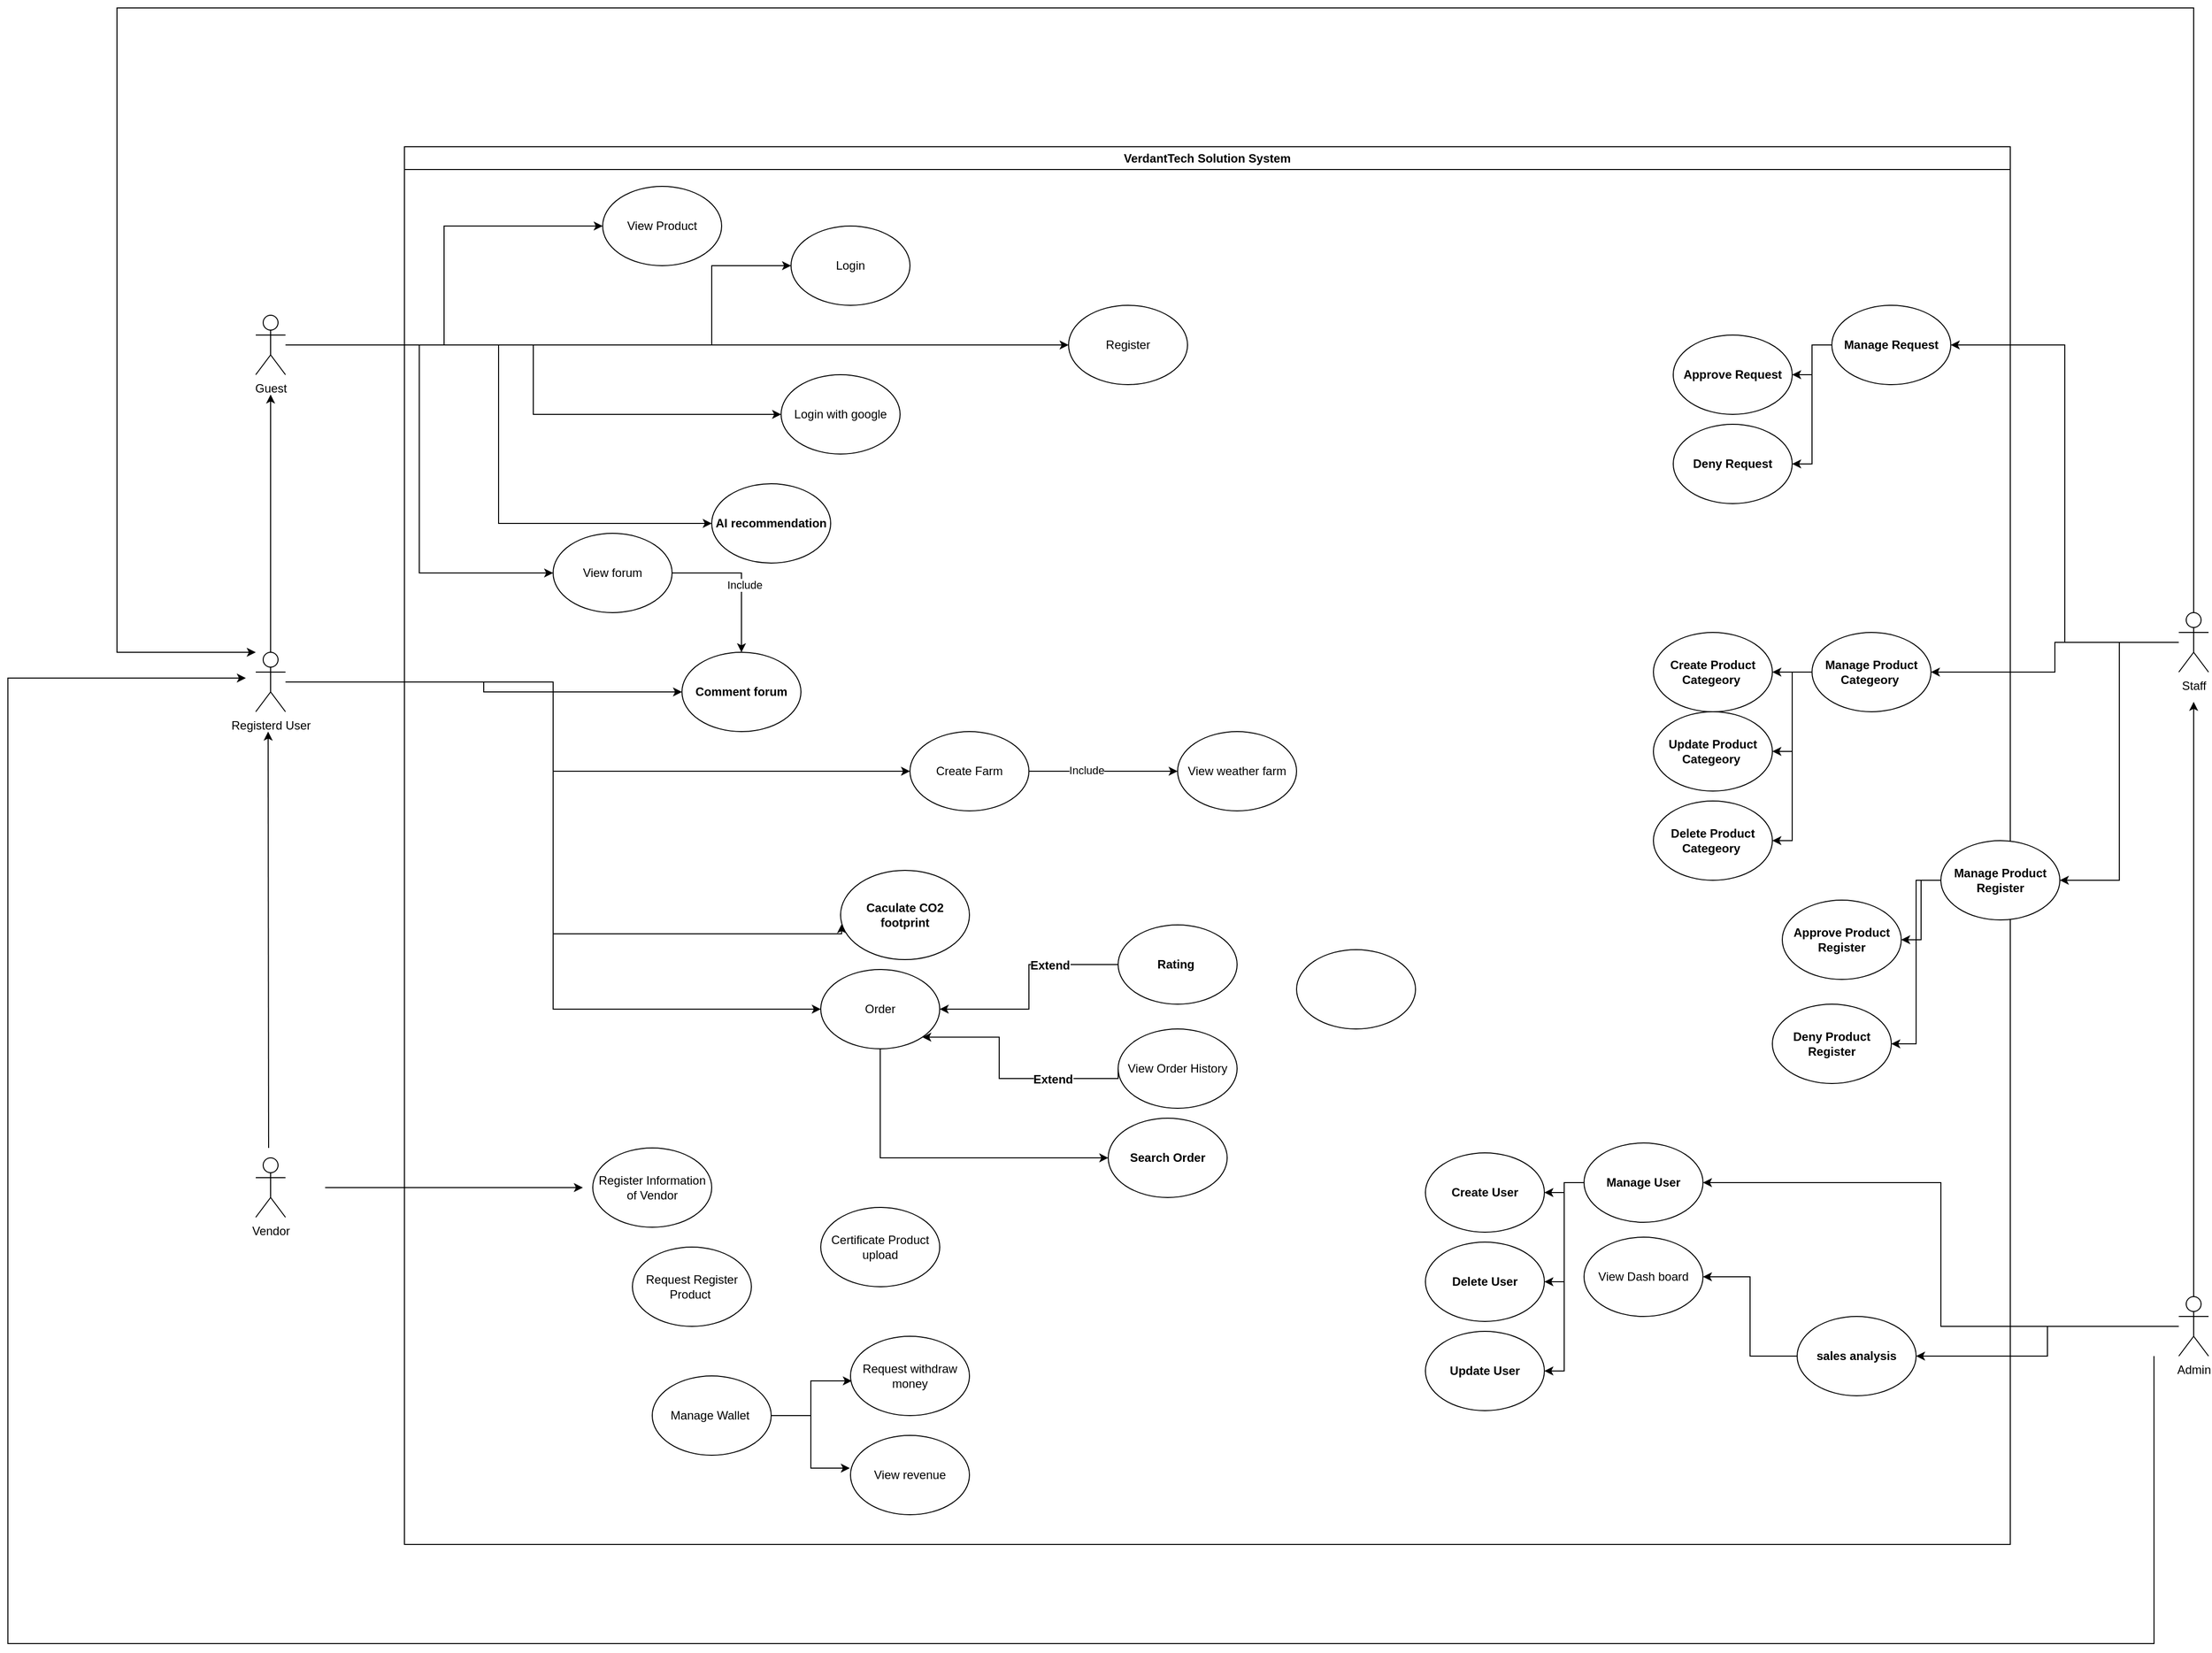 <mxfile version="28.2.8" pages="2">
  <diagram name="Page-1" id="nanV0DKHaTG6kbESAD8X">
    <mxGraphModel dx="3877" dy="2462" grid="1" gridSize="10" guides="1" tooltips="1" connect="1" arrows="1" fold="1" page="1" pageScale="1" pageWidth="850" pageHeight="1100" math="0" shadow="0">
      <root>
        <mxCell id="0" />
        <mxCell id="1" parent="0" />
        <mxCell id="4OxYw_d_2AR4PA6qMcKQ-128" style="edgeStyle=orthogonalEdgeStyle;rounded=0;orthogonalLoop=1;jettySize=auto;html=1;entryX=0;entryY=0.5;entryDx=0;entryDy=0;fontFamily=Helvetica;fontSize=12;fontColor=default;fontStyle=1;" parent="1" source="4OxYw_d_2AR4PA6qMcKQ-1" target="4OxYw_d_2AR4PA6qMcKQ-16" edge="1">
          <mxGeometry relative="1" as="geometry">
            <Array as="points">
              <mxPoint x="540" y="230" />
              <mxPoint x="540" y="320" />
            </Array>
          </mxGeometry>
        </mxCell>
        <mxCell id="4OxYw_d_2AR4PA6qMcKQ-129" style="edgeStyle=orthogonalEdgeStyle;rounded=0;orthogonalLoop=1;jettySize=auto;html=1;entryX=0;entryY=0.5;entryDx=0;entryDy=0;fontFamily=Helvetica;fontSize=12;fontColor=default;fontStyle=1;" parent="1" source="4OxYw_d_2AR4PA6qMcKQ-1" target="4OxYw_d_2AR4PA6qMcKQ-51" edge="1">
          <mxGeometry relative="1" as="geometry" />
        </mxCell>
        <mxCell id="4OxYw_d_2AR4PA6qMcKQ-130" style="edgeStyle=orthogonalEdgeStyle;rounded=0;orthogonalLoop=1;jettySize=auto;html=1;entryX=0;entryY=0.5;entryDx=0;entryDy=0;fontFamily=Helvetica;fontSize=12;fontColor=default;fontStyle=1;" parent="1" source="4OxYw_d_2AR4PA6qMcKQ-1" target="4OxYw_d_2AR4PA6qMcKQ-12" edge="1">
          <mxGeometry relative="1" as="geometry" />
        </mxCell>
        <mxCell id="4OxYw_d_2AR4PA6qMcKQ-1" value="Registerd User" style="shape=umlActor;verticalLabelPosition=bottom;verticalAlign=top;html=1;outlineConnect=0;" parent="1" vertex="1">
          <mxGeometry x="240" y="200" width="30" height="60" as="geometry" />
        </mxCell>
        <mxCell id="4OxYw_d_2AR4PA6qMcKQ-2" value="Vendor" style="shape=umlActor;verticalLabelPosition=bottom;verticalAlign=top;html=1;outlineConnect=0;" parent="1" vertex="1">
          <mxGeometry x="240" y="710" width="30" height="60" as="geometry" />
        </mxCell>
        <mxCell id="4OxYw_d_2AR4PA6qMcKQ-39" style="edgeStyle=orthogonalEdgeStyle;rounded=0;orthogonalLoop=1;jettySize=auto;html=1;fontFamily=Helvetica;fontSize=12;fontColor=default;fontStyle=1;" parent="1" source="4OxYw_d_2AR4PA6qMcKQ-3" target="4OxYw_d_2AR4PA6qMcKQ-33" edge="1">
          <mxGeometry relative="1" as="geometry" />
        </mxCell>
        <mxCell id="4OxYw_d_2AR4PA6qMcKQ-40" style="edgeStyle=orthogonalEdgeStyle;rounded=0;orthogonalLoop=1;jettySize=auto;html=1;entryX=1;entryY=0.5;entryDx=0;entryDy=0;fontFamily=Helvetica;fontSize=12;fontColor=default;fontStyle=1;" parent="1" source="4OxYw_d_2AR4PA6qMcKQ-3" target="4OxYw_d_2AR4PA6qMcKQ-31" edge="1">
          <mxGeometry relative="1" as="geometry" />
        </mxCell>
        <mxCell id="4OxYw_d_2AR4PA6qMcKQ-116" style="edgeStyle=orthogonalEdgeStyle;rounded=0;orthogonalLoop=1;jettySize=auto;html=1;fontFamily=Helvetica;fontSize=12;fontColor=default;fontStyle=1;exitX=0.5;exitY=0;exitDx=0;exitDy=0;exitPerimeter=0;" parent="1" source="4OxYw_d_2AR4PA6qMcKQ-3" target="4OxYw_d_2AR4PA6qMcKQ-1" edge="1">
          <mxGeometry relative="1" as="geometry">
            <mxPoint x="180.004" y="200.0" as="targetPoint" />
            <mxPoint x="2180" y="140" as="sourcePoint" />
            <Array as="points">
              <mxPoint x="2195" y="-450" />
              <mxPoint x="100" y="-450" />
              <mxPoint x="100" y="200" />
            </Array>
          </mxGeometry>
        </mxCell>
        <mxCell id="4OxYw_d_2AR4PA6qMcKQ-117" value="" style="edgeLabel;html=1;align=center;verticalAlign=middle;resizable=0;points=[];strokeColor=default;fontFamily=Helvetica;fontSize=12;fontColor=default;fontStyle=1;fillColor=default;" parent="4OxYw_d_2AR4PA6qMcKQ-116" vertex="1" connectable="0">
          <mxGeometry x="0.989" y="2" relative="1" as="geometry">
            <mxPoint y="-1" as="offset" />
          </mxGeometry>
        </mxCell>
        <mxCell id="4OxYw_d_2AR4PA6qMcKQ-3" value="Staff" style="shape=umlActor;verticalLabelPosition=bottom;verticalAlign=top;html=1;outlineConnect=0;" parent="1" vertex="1">
          <mxGeometry x="2180" y="160" width="30" height="60" as="geometry" />
        </mxCell>
        <mxCell id="4OxYw_d_2AR4PA6qMcKQ-43" style="edgeStyle=orthogonalEdgeStyle;rounded=0;orthogonalLoop=1;jettySize=auto;html=1;fontFamily=Helvetica;fontSize=12;fontColor=default;fontStyle=1;" parent="1" source="4OxYw_d_2AR4PA6qMcKQ-4" edge="1">
          <mxGeometry relative="1" as="geometry">
            <mxPoint x="2195" y="250" as="targetPoint" />
          </mxGeometry>
        </mxCell>
        <mxCell id="4OxYw_d_2AR4PA6qMcKQ-45" style="edgeStyle=orthogonalEdgeStyle;rounded=0;orthogonalLoop=1;jettySize=auto;html=1;fontFamily=Helvetica;fontSize=12;fontColor=default;fontStyle=1;entryX=1;entryY=0.5;entryDx=0;entryDy=0;" parent="1" source="4OxYw_d_2AR4PA6qMcKQ-4" target="4OxYw_d_2AR4PA6qMcKQ-35" edge="1">
          <mxGeometry relative="1" as="geometry">
            <mxPoint x="1260" y="620" as="targetPoint" />
          </mxGeometry>
        </mxCell>
        <mxCell id="4OxYw_d_2AR4PA6qMcKQ-120" style="edgeStyle=orthogonalEdgeStyle;rounded=0;orthogonalLoop=1;jettySize=auto;html=1;fontFamily=Helvetica;fontSize=12;fontColor=default;fontStyle=1;" parent="1" edge="1">
          <mxGeometry relative="1" as="geometry">
            <mxPoint x="230" y="226" as="targetPoint" />
            <mxPoint x="2154.96" y="910" as="sourcePoint" />
            <Array as="points">
              <mxPoint x="2154.96" y="1200" />
              <mxPoint x="-10.04" y="1200" />
              <mxPoint x="-10.04" y="226" />
              <mxPoint x="199.96" y="226" />
            </Array>
          </mxGeometry>
        </mxCell>
        <mxCell id="1wMlueCA11cQVCeO103M-79" style="edgeStyle=orthogonalEdgeStyle;rounded=0;orthogonalLoop=1;jettySize=auto;html=1;entryX=1;entryY=0.5;entryDx=0;entryDy=0;" edge="1" parent="1" source="4OxYw_d_2AR4PA6qMcKQ-4" target="4OxYw_d_2AR4PA6qMcKQ-34">
          <mxGeometry relative="1" as="geometry" />
        </mxCell>
        <mxCell id="4OxYw_d_2AR4PA6qMcKQ-4" value="Admin" style="shape=umlActor;verticalLabelPosition=bottom;verticalAlign=top;html=1;outlineConnect=0;" parent="1" vertex="1">
          <mxGeometry x="2180" y="850" width="30" height="60" as="geometry" />
        </mxCell>
        <mxCell id="4OxYw_d_2AR4PA6qMcKQ-9" value="VerdantTech Solution System" style="swimlane;whiteSpace=wrap;html=1;startSize=23;movable=1;resizable=1;rotatable=1;deletable=1;editable=1;locked=0;connectable=1;" parent="1" vertex="1">
          <mxGeometry x="390" y="-310" width="1620" height="1410" as="geometry" />
        </mxCell>
        <mxCell id="4OxYw_d_2AR4PA6qMcKQ-10" value="Register" style="ellipse;whiteSpace=wrap;html=1;" parent="4OxYw_d_2AR4PA6qMcKQ-9" vertex="1">
          <mxGeometry x="670" y="160" width="120" height="80" as="geometry" />
        </mxCell>
        <mxCell id="4OxYw_d_2AR4PA6qMcKQ-11" value="Login" style="ellipse;whiteSpace=wrap;html=1;" parent="4OxYw_d_2AR4PA6qMcKQ-9" vertex="1">
          <mxGeometry x="390" y="80" width="120" height="80" as="geometry" />
        </mxCell>
        <mxCell id="1wMlueCA11cQVCeO103M-71" style="edgeStyle=orthogonalEdgeStyle;rounded=0;orthogonalLoop=1;jettySize=auto;html=1;entryX=0;entryY=0.5;entryDx=0;entryDy=0;" edge="1" parent="4OxYw_d_2AR4PA6qMcKQ-9" source="4OxYw_d_2AR4PA6qMcKQ-12" target="1wMlueCA11cQVCeO103M-3">
          <mxGeometry relative="1" as="geometry">
            <Array as="points">
              <mxPoint x="480" y="1020" />
            </Array>
          </mxGeometry>
        </mxCell>
        <mxCell id="4OxYw_d_2AR4PA6qMcKQ-12" value="Order" style="ellipse;whiteSpace=wrap;html=1;" parent="4OxYw_d_2AR4PA6qMcKQ-9" vertex="1">
          <mxGeometry x="420" y="830" width="120" height="80" as="geometry" />
        </mxCell>
        <mxCell id="1wMlueCA11cQVCeO103M-8" style="edgeStyle=orthogonalEdgeStyle;rounded=0;orthogonalLoop=1;jettySize=auto;html=1;entryX=0.5;entryY=0;entryDx=0;entryDy=0;" edge="1" parent="4OxYw_d_2AR4PA6qMcKQ-9" source="4OxYw_d_2AR4PA6qMcKQ-13" target="4OxYw_d_2AR4PA6qMcKQ-51">
          <mxGeometry relative="1" as="geometry" />
        </mxCell>
        <mxCell id="1wMlueCA11cQVCeO103M-9" value="Include" style="edgeLabel;html=1;align=center;verticalAlign=middle;resizable=0;points=[];" vertex="1" connectable="0" parent="1wMlueCA11cQVCeO103M-8">
          <mxGeometry x="0.09" y="3" relative="1" as="geometry">
            <mxPoint as="offset" />
          </mxGeometry>
        </mxCell>
        <mxCell id="4OxYw_d_2AR4PA6qMcKQ-13" value="View forum" style="ellipse;whiteSpace=wrap;html=1;" parent="4OxYw_d_2AR4PA6qMcKQ-9" vertex="1">
          <mxGeometry x="150" y="390" width="120" height="80" as="geometry" />
        </mxCell>
        <mxCell id="4OxYw_d_2AR4PA6qMcKQ-14" value="View Product" style="ellipse;whiteSpace=wrap;html=1;" parent="4OxYw_d_2AR4PA6qMcKQ-9" vertex="1">
          <mxGeometry x="200" y="40" width="120" height="80" as="geometry" />
        </mxCell>
        <mxCell id="4OxYw_d_2AR4PA6qMcKQ-15" value="Request Register Product&amp;nbsp;" style="ellipse;whiteSpace=wrap;html=1;" parent="4OxYw_d_2AR4PA6qMcKQ-9" vertex="1">
          <mxGeometry x="230" y="1110" width="120" height="80" as="geometry" />
        </mxCell>
        <mxCell id="1wMlueCA11cQVCeO103M-68" style="edgeStyle=orthogonalEdgeStyle;rounded=0;orthogonalLoop=1;jettySize=auto;html=1;entryX=0;entryY=0.5;entryDx=0;entryDy=0;" edge="1" parent="4OxYw_d_2AR4PA6qMcKQ-9" source="4OxYw_d_2AR4PA6qMcKQ-16" target="4OxYw_d_2AR4PA6qMcKQ-28">
          <mxGeometry relative="1" as="geometry" />
        </mxCell>
        <mxCell id="1wMlueCA11cQVCeO103M-69" value="Include" style="edgeLabel;html=1;align=center;verticalAlign=middle;resizable=0;points=[];" vertex="1" connectable="0" parent="1wMlueCA11cQVCeO103M-68">
          <mxGeometry x="-0.229" y="1" relative="1" as="geometry">
            <mxPoint as="offset" />
          </mxGeometry>
        </mxCell>
        <mxCell id="4OxYw_d_2AR4PA6qMcKQ-16" value="Create Farm" style="ellipse;whiteSpace=wrap;html=1;" parent="4OxYw_d_2AR4PA6qMcKQ-9" vertex="1">
          <mxGeometry x="510" y="590" width="120" height="80" as="geometry" />
        </mxCell>
        <mxCell id="4OxYw_d_2AR4PA6qMcKQ-17" value="Manage Wallet&amp;nbsp;" style="ellipse;whiteSpace=wrap;html=1;" parent="4OxYw_d_2AR4PA6qMcKQ-9" vertex="1">
          <mxGeometry x="250" y="1240" width="120" height="80" as="geometry" />
        </mxCell>
        <mxCell id="4OxYw_d_2AR4PA6qMcKQ-26" value="Login with google" style="ellipse;whiteSpace=wrap;html=1;" parent="4OxYw_d_2AR4PA6qMcKQ-9" vertex="1">
          <mxGeometry x="380" y="230" width="120" height="80" as="geometry" />
        </mxCell>
        <mxCell id="4OxYw_d_2AR4PA6qMcKQ-28" value="View weather farm" style="ellipse;whiteSpace=wrap;html=1;" parent="4OxYw_d_2AR4PA6qMcKQ-9" vertex="1">
          <mxGeometry x="780" y="590" width="120" height="80" as="geometry" />
        </mxCell>
        <mxCell id="4OxYw_d_2AR4PA6qMcKQ-30" value="Caculate CO2 footprint" style="ellipse;whiteSpace=wrap;html=1;strokeColor=default;align=center;verticalAlign=middle;fontFamily=Helvetica;fontSize=12;fontColor=default;fontStyle=1;fillColor=default;" parent="4OxYw_d_2AR4PA6qMcKQ-9" vertex="1">
          <mxGeometry x="440" y="730" width="130" height="90" as="geometry" />
        </mxCell>
        <mxCell id="4OxYw_d_2AR4PA6qMcKQ-107" style="edgeStyle=orthogonalEdgeStyle;rounded=0;orthogonalLoop=1;jettySize=auto;html=1;entryX=1;entryY=0.5;entryDx=0;entryDy=0;fontFamily=Helvetica;fontSize=12;fontColor=default;fontStyle=1;" parent="4OxYw_d_2AR4PA6qMcKQ-9" source="4OxYw_d_2AR4PA6qMcKQ-31" target="4OxYw_d_2AR4PA6qMcKQ-105" edge="1">
          <mxGeometry relative="1" as="geometry" />
        </mxCell>
        <mxCell id="4OxYw_d_2AR4PA6qMcKQ-108" style="edgeStyle=orthogonalEdgeStyle;rounded=0;orthogonalLoop=1;jettySize=auto;html=1;entryX=1;entryY=0.5;entryDx=0;entryDy=0;fontFamily=Helvetica;fontSize=12;fontColor=default;fontStyle=1;" parent="4OxYw_d_2AR4PA6qMcKQ-9" source="4OxYw_d_2AR4PA6qMcKQ-31" target="4OxYw_d_2AR4PA6qMcKQ-106" edge="1">
          <mxGeometry relative="1" as="geometry" />
        </mxCell>
        <mxCell id="4OxYw_d_2AR4PA6qMcKQ-31" value="Manage Request" style="ellipse;whiteSpace=wrap;html=1;strokeColor=default;align=center;verticalAlign=middle;fontFamily=Helvetica;fontSize=12;fontColor=default;fontStyle=1;fillColor=default;" parent="4OxYw_d_2AR4PA6qMcKQ-9" vertex="1">
          <mxGeometry x="1440" y="160" width="120" height="80" as="geometry" />
        </mxCell>
        <mxCell id="4OxYw_d_2AR4PA6qMcKQ-103" style="edgeStyle=orthogonalEdgeStyle;rounded=0;orthogonalLoop=1;jettySize=auto;html=1;fontFamily=Helvetica;fontSize=12;fontColor=default;fontStyle=1;" parent="4OxYw_d_2AR4PA6qMcKQ-9" source="4OxYw_d_2AR4PA6qMcKQ-32" target="4OxYw_d_2AR4PA6qMcKQ-98" edge="1">
          <mxGeometry relative="1" as="geometry" />
        </mxCell>
        <mxCell id="4OxYw_d_2AR4PA6qMcKQ-104" style="edgeStyle=orthogonalEdgeStyle;rounded=0;orthogonalLoop=1;jettySize=auto;html=1;entryX=1;entryY=0.5;entryDx=0;entryDy=0;fontFamily=Helvetica;fontSize=12;fontColor=default;fontStyle=1;" parent="4OxYw_d_2AR4PA6qMcKQ-9" source="4OxYw_d_2AR4PA6qMcKQ-32" target="4OxYw_d_2AR4PA6qMcKQ-100" edge="1">
          <mxGeometry relative="1" as="geometry" />
        </mxCell>
        <mxCell id="4OxYw_d_2AR4PA6qMcKQ-32" value="Manage Product Register" style="ellipse;whiteSpace=wrap;html=1;strokeColor=default;align=center;verticalAlign=middle;fontFamily=Helvetica;fontSize=12;fontColor=default;fontStyle=1;fillColor=default;" parent="4OxYw_d_2AR4PA6qMcKQ-9" vertex="1">
          <mxGeometry x="1550" y="700" width="120" height="80" as="geometry" />
        </mxCell>
        <mxCell id="4OxYw_d_2AR4PA6qMcKQ-95" style="edgeStyle=orthogonalEdgeStyle;rounded=0;orthogonalLoop=1;jettySize=auto;html=1;fontFamily=Helvetica;fontSize=12;fontColor=default;fontStyle=1;" parent="4OxYw_d_2AR4PA6qMcKQ-9" source="4OxYw_d_2AR4PA6qMcKQ-33" target="4OxYw_d_2AR4PA6qMcKQ-92" edge="1">
          <mxGeometry relative="1" as="geometry" />
        </mxCell>
        <mxCell id="4OxYw_d_2AR4PA6qMcKQ-96" style="edgeStyle=orthogonalEdgeStyle;rounded=0;orthogonalLoop=1;jettySize=auto;html=1;fontFamily=Helvetica;fontSize=12;fontColor=default;fontStyle=1;" parent="4OxYw_d_2AR4PA6qMcKQ-9" source="4OxYw_d_2AR4PA6qMcKQ-33" target="4OxYw_d_2AR4PA6qMcKQ-93" edge="1">
          <mxGeometry relative="1" as="geometry" />
        </mxCell>
        <mxCell id="4OxYw_d_2AR4PA6qMcKQ-97" style="edgeStyle=orthogonalEdgeStyle;rounded=0;orthogonalLoop=1;jettySize=auto;html=1;entryX=1;entryY=0.5;entryDx=0;entryDy=0;fontFamily=Helvetica;fontSize=12;fontColor=default;fontStyle=1;" parent="4OxYw_d_2AR4PA6qMcKQ-9" source="4OxYw_d_2AR4PA6qMcKQ-33" target="4OxYw_d_2AR4PA6qMcKQ-94" edge="1">
          <mxGeometry relative="1" as="geometry" />
        </mxCell>
        <mxCell id="4OxYw_d_2AR4PA6qMcKQ-33" value="Manage Product Categeory&amp;nbsp;" style="ellipse;whiteSpace=wrap;html=1;strokeColor=default;align=center;verticalAlign=middle;fontFamily=Helvetica;fontSize=12;fontColor=default;fontStyle=1;fillColor=default;" parent="4OxYw_d_2AR4PA6qMcKQ-9" vertex="1">
          <mxGeometry x="1420" y="490" width="120" height="80" as="geometry" />
        </mxCell>
        <mxCell id="4OxYw_d_2AR4PA6qMcKQ-62" style="edgeStyle=orthogonalEdgeStyle;rounded=0;orthogonalLoop=1;jettySize=auto;html=1;fontFamily=Helvetica;fontSize=12;fontColor=default;fontStyle=1;" parent="4OxYw_d_2AR4PA6qMcKQ-9" source="4OxYw_d_2AR4PA6qMcKQ-34" target="4OxYw_d_2AR4PA6qMcKQ-61" edge="1">
          <mxGeometry relative="1" as="geometry" />
        </mxCell>
        <mxCell id="4OxYw_d_2AR4PA6qMcKQ-63" style="edgeStyle=orthogonalEdgeStyle;rounded=0;orthogonalLoop=1;jettySize=auto;html=1;entryX=1;entryY=0.5;entryDx=0;entryDy=0;fontFamily=Helvetica;fontSize=12;fontColor=default;fontStyle=1;" parent="4OxYw_d_2AR4PA6qMcKQ-9" source="4OxYw_d_2AR4PA6qMcKQ-34" target="4OxYw_d_2AR4PA6qMcKQ-60" edge="1">
          <mxGeometry relative="1" as="geometry" />
        </mxCell>
        <mxCell id="4OxYw_d_2AR4PA6qMcKQ-64" style="edgeStyle=orthogonalEdgeStyle;rounded=0;orthogonalLoop=1;jettySize=auto;html=1;entryX=1;entryY=0.5;entryDx=0;entryDy=0;fontFamily=Helvetica;fontSize=12;fontColor=default;fontStyle=1;" parent="4OxYw_d_2AR4PA6qMcKQ-9" source="4OxYw_d_2AR4PA6qMcKQ-34" target="4OxYw_d_2AR4PA6qMcKQ-59" edge="1">
          <mxGeometry relative="1" as="geometry" />
        </mxCell>
        <mxCell id="4OxYw_d_2AR4PA6qMcKQ-34" value="Manage User" style="ellipse;whiteSpace=wrap;html=1;strokeColor=default;align=center;verticalAlign=middle;fontFamily=Helvetica;fontSize=12;fontColor=default;fontStyle=1;fillColor=default;" parent="4OxYw_d_2AR4PA6qMcKQ-9" vertex="1">
          <mxGeometry x="1190" y="1005" width="120" height="80" as="geometry" />
        </mxCell>
        <mxCell id="1wMlueCA11cQVCeO103M-75" style="edgeStyle=orthogonalEdgeStyle;rounded=0;orthogonalLoop=1;jettySize=auto;html=1;entryX=1;entryY=0.5;entryDx=0;entryDy=0;" edge="1" parent="4OxYw_d_2AR4PA6qMcKQ-9" source="4OxYw_d_2AR4PA6qMcKQ-35" target="1wMlueCA11cQVCeO103M-73">
          <mxGeometry relative="1" as="geometry" />
        </mxCell>
        <mxCell id="4OxYw_d_2AR4PA6qMcKQ-35" value="sales analysis" style="ellipse;whiteSpace=wrap;html=1;strokeColor=default;align=center;verticalAlign=middle;fontFamily=Helvetica;fontSize=12;fontColor=default;fontStyle=1;fillColor=default;" parent="4OxYw_d_2AR4PA6qMcKQ-9" vertex="1">
          <mxGeometry x="1405" y="1180" width="120" height="80" as="geometry" />
        </mxCell>
        <mxCell id="4OxYw_d_2AR4PA6qMcKQ-47" value="AI recommendation" style="ellipse;whiteSpace=wrap;html=1;strokeColor=default;align=center;verticalAlign=middle;fontFamily=Helvetica;fontSize=12;fontColor=default;fontStyle=1;fillColor=default;" parent="4OxYw_d_2AR4PA6qMcKQ-9" vertex="1">
          <mxGeometry x="310" y="340" width="120" height="80" as="geometry" />
        </mxCell>
        <mxCell id="4OxYw_d_2AR4PA6qMcKQ-49" value="View Order History" style="ellipse;whiteSpace=wrap;html=1;" parent="4OxYw_d_2AR4PA6qMcKQ-9" vertex="1">
          <mxGeometry x="720" y="890" width="120" height="80" as="geometry" />
        </mxCell>
        <mxCell id="4OxYw_d_2AR4PA6qMcKQ-137" style="edgeStyle=orthogonalEdgeStyle;rounded=0;orthogonalLoop=1;jettySize=auto;html=1;entryX=1;entryY=0.5;entryDx=0;entryDy=0;fontFamily=Helvetica;fontSize=12;fontColor=default;fontStyle=1;" parent="4OxYw_d_2AR4PA6qMcKQ-9" source="4OxYw_d_2AR4PA6qMcKQ-50" target="4OxYw_d_2AR4PA6qMcKQ-12" edge="1">
          <mxGeometry relative="1" as="geometry" />
        </mxCell>
        <mxCell id="4OxYw_d_2AR4PA6qMcKQ-139" value="Extend" style="edgeLabel;html=1;align=center;verticalAlign=middle;resizable=0;points=[];strokeColor=default;fontFamily=Helvetica;fontSize=12;fontColor=default;fontStyle=1;fillColor=default;" parent="4OxYw_d_2AR4PA6qMcKQ-137" vertex="1" connectable="0">
          <mxGeometry x="-0.387" y="1" relative="1" as="geometry">
            <mxPoint as="offset" />
          </mxGeometry>
        </mxCell>
        <mxCell id="4OxYw_d_2AR4PA6qMcKQ-50" value="Rating&amp;nbsp;" style="ellipse;whiteSpace=wrap;html=1;strokeColor=default;align=center;verticalAlign=middle;fontFamily=Helvetica;fontSize=12;fontColor=default;fontStyle=1;fillColor=default;" parent="4OxYw_d_2AR4PA6qMcKQ-9" vertex="1">
          <mxGeometry x="720" y="785" width="120" height="80" as="geometry" />
        </mxCell>
        <mxCell id="4OxYw_d_2AR4PA6qMcKQ-51" value="Comment forum" style="ellipse;whiteSpace=wrap;html=1;strokeColor=default;align=center;verticalAlign=middle;fontFamily=Helvetica;fontSize=12;fontColor=default;fontStyle=1;fillColor=default;" parent="4OxYw_d_2AR4PA6qMcKQ-9" vertex="1">
          <mxGeometry x="280" y="510" width="120" height="80" as="geometry" />
        </mxCell>
        <mxCell id="4OxYw_d_2AR4PA6qMcKQ-61" value="Create User" style="ellipse;whiteSpace=wrap;html=1;strokeColor=default;align=center;verticalAlign=middle;fontFamily=Helvetica;fontSize=12;fontColor=default;fontStyle=1;fillColor=default;" parent="4OxYw_d_2AR4PA6qMcKQ-9" vertex="1">
          <mxGeometry x="1030" y="1015" width="120" height="80" as="geometry" />
        </mxCell>
        <mxCell id="4OxYw_d_2AR4PA6qMcKQ-60" value="Delete User" style="ellipse;whiteSpace=wrap;html=1;strokeColor=default;align=center;verticalAlign=middle;fontFamily=Helvetica;fontSize=12;fontColor=default;fontStyle=1;fillColor=default;" parent="4OxYw_d_2AR4PA6qMcKQ-9" vertex="1">
          <mxGeometry x="1030" y="1105" width="120" height="80" as="geometry" />
        </mxCell>
        <mxCell id="4OxYw_d_2AR4PA6qMcKQ-59" value="Update User" style="ellipse;whiteSpace=wrap;html=1;strokeColor=default;align=center;verticalAlign=middle;fontFamily=Helvetica;fontSize=12;fontColor=default;fontStyle=1;fillColor=default;" parent="4OxYw_d_2AR4PA6qMcKQ-9" vertex="1">
          <mxGeometry x="1030" y="1195" width="120" height="80" as="geometry" />
        </mxCell>
        <mxCell id="4OxYw_d_2AR4PA6qMcKQ-92" value="Create Product Categeory&amp;nbsp;" style="ellipse;whiteSpace=wrap;html=1;strokeColor=default;align=center;verticalAlign=middle;fontFamily=Helvetica;fontSize=12;fontColor=default;fontStyle=1;fillColor=default;" parent="4OxYw_d_2AR4PA6qMcKQ-9" vertex="1">
          <mxGeometry x="1260" y="490" width="120" height="80" as="geometry" />
        </mxCell>
        <mxCell id="4OxYw_d_2AR4PA6qMcKQ-94" value="Delete Product Categeory&amp;nbsp;" style="ellipse;whiteSpace=wrap;html=1;strokeColor=default;align=center;verticalAlign=middle;fontFamily=Helvetica;fontSize=12;fontColor=default;fontStyle=1;fillColor=default;" parent="4OxYw_d_2AR4PA6qMcKQ-9" vertex="1">
          <mxGeometry x="1260" y="660" width="120" height="80" as="geometry" />
        </mxCell>
        <mxCell id="4OxYw_d_2AR4PA6qMcKQ-93" value="Update Product Categeory&amp;nbsp;" style="ellipse;whiteSpace=wrap;html=1;strokeColor=default;align=center;verticalAlign=middle;fontFamily=Helvetica;fontSize=12;fontColor=default;fontStyle=1;fillColor=default;" parent="4OxYw_d_2AR4PA6qMcKQ-9" vertex="1">
          <mxGeometry x="1260" y="570" width="120" height="80" as="geometry" />
        </mxCell>
        <mxCell id="4OxYw_d_2AR4PA6qMcKQ-98" value="Approve Product Register" style="ellipse;whiteSpace=wrap;html=1;strokeColor=default;align=center;verticalAlign=middle;fontFamily=Helvetica;fontSize=12;fontColor=default;fontStyle=1;fillColor=default;" parent="4OxYw_d_2AR4PA6qMcKQ-9" vertex="1">
          <mxGeometry x="1390" y="760" width="120" height="80" as="geometry" />
        </mxCell>
        <mxCell id="4OxYw_d_2AR4PA6qMcKQ-100" value="Deny Product Register" style="ellipse;whiteSpace=wrap;html=1;strokeColor=default;align=center;verticalAlign=middle;fontFamily=Helvetica;fontSize=12;fontColor=default;fontStyle=1;fillColor=default;" parent="4OxYw_d_2AR4PA6qMcKQ-9" vertex="1">
          <mxGeometry x="1380" y="865" width="120" height="80" as="geometry" />
        </mxCell>
        <mxCell id="4OxYw_d_2AR4PA6qMcKQ-105" value="Approve Request" style="ellipse;whiteSpace=wrap;html=1;strokeColor=default;align=center;verticalAlign=middle;fontFamily=Helvetica;fontSize=12;fontColor=default;fontStyle=1;fillColor=default;" parent="4OxYw_d_2AR4PA6qMcKQ-9" vertex="1">
          <mxGeometry x="1280" y="190" width="120" height="80" as="geometry" />
        </mxCell>
        <mxCell id="4OxYw_d_2AR4PA6qMcKQ-106" value="Deny Request" style="ellipse;whiteSpace=wrap;html=1;strokeColor=default;align=center;verticalAlign=middle;fontFamily=Helvetica;fontSize=12;fontColor=default;fontStyle=1;fillColor=default;" parent="4OxYw_d_2AR4PA6qMcKQ-9" vertex="1">
          <mxGeometry x="1280" y="280" width="120" height="80" as="geometry" />
        </mxCell>
        <mxCell id="1wMlueCA11cQVCeO103M-1" style="edgeStyle=orthogonalEdgeStyle;rounded=0;orthogonalLoop=1;jettySize=auto;html=1;entryX=1;entryY=1;entryDx=0;entryDy=0;fontFamily=Helvetica;fontSize=12;fontColor=default;fontStyle=1;exitX=0;exitY=0.5;exitDx=0;exitDy=0;" edge="1" parent="4OxYw_d_2AR4PA6qMcKQ-9" source="4OxYw_d_2AR4PA6qMcKQ-49" target="4OxYw_d_2AR4PA6qMcKQ-12">
          <mxGeometry relative="1" as="geometry">
            <mxPoint x="740" y="930" as="sourcePoint" />
            <mxPoint x="650" y="930" as="targetPoint" />
            <Array as="points">
              <mxPoint x="720" y="940" />
              <mxPoint x="600" y="940" />
              <mxPoint x="600" y="898" />
            </Array>
          </mxGeometry>
        </mxCell>
        <mxCell id="1wMlueCA11cQVCeO103M-2" value="Extend" style="edgeLabel;html=1;align=center;verticalAlign=middle;resizable=0;points=[];strokeColor=default;fontFamily=Helvetica;fontSize=12;fontColor=default;fontStyle=1;fillColor=default;" vertex="1" connectable="0" parent="1wMlueCA11cQVCeO103M-1">
          <mxGeometry x="-0.387" y="1" relative="1" as="geometry">
            <mxPoint as="offset" />
          </mxGeometry>
        </mxCell>
        <mxCell id="1wMlueCA11cQVCeO103M-3" value="Search Order" style="ellipse;whiteSpace=wrap;html=1;strokeColor=default;align=center;verticalAlign=middle;fontFamily=Helvetica;fontSize=12;fontColor=default;fontStyle=1;fillColor=default;" vertex="1" parent="4OxYw_d_2AR4PA6qMcKQ-9">
          <mxGeometry x="710" y="980" width="120" height="80" as="geometry" />
        </mxCell>
        <mxCell id="1wMlueCA11cQVCeO103M-10" value="Request withdraw money" style="ellipse;whiteSpace=wrap;html=1;" vertex="1" parent="4OxYw_d_2AR4PA6qMcKQ-9">
          <mxGeometry x="450" y="1200" width="120" height="80" as="geometry" />
        </mxCell>
        <mxCell id="1wMlueCA11cQVCeO103M-62" value="View revenue" style="ellipse;whiteSpace=wrap;html=1;" vertex="1" parent="4OxYw_d_2AR4PA6qMcKQ-9">
          <mxGeometry x="450" y="1300" width="120" height="80" as="geometry" />
        </mxCell>
        <mxCell id="1wMlueCA11cQVCeO103M-63" style="edgeStyle=orthogonalEdgeStyle;rounded=0;orthogonalLoop=1;jettySize=auto;html=1;entryX=0.011;entryY=0.563;entryDx=0;entryDy=0;entryPerimeter=0;" edge="1" parent="4OxYw_d_2AR4PA6qMcKQ-9" source="4OxYw_d_2AR4PA6qMcKQ-17" target="1wMlueCA11cQVCeO103M-10">
          <mxGeometry relative="1" as="geometry" />
        </mxCell>
        <mxCell id="1wMlueCA11cQVCeO103M-64" style="edgeStyle=orthogonalEdgeStyle;rounded=0;orthogonalLoop=1;jettySize=auto;html=1;entryX=-0.006;entryY=0.413;entryDx=0;entryDy=0;entryPerimeter=0;" edge="1" parent="4OxYw_d_2AR4PA6qMcKQ-9" source="4OxYw_d_2AR4PA6qMcKQ-17" target="1wMlueCA11cQVCeO103M-62">
          <mxGeometry relative="1" as="geometry" />
        </mxCell>
        <mxCell id="1wMlueCA11cQVCeO103M-65" value="Certificate Product upload" style="ellipse;whiteSpace=wrap;html=1;" vertex="1" parent="4OxYw_d_2AR4PA6qMcKQ-9">
          <mxGeometry x="420" y="1070" width="120" height="80" as="geometry" />
        </mxCell>
        <mxCell id="1wMlueCA11cQVCeO103M-72" value="" style="ellipse;whiteSpace=wrap;html=1;" vertex="1" parent="4OxYw_d_2AR4PA6qMcKQ-9">
          <mxGeometry x="900" y="810" width="120" height="80" as="geometry" />
        </mxCell>
        <mxCell id="1wMlueCA11cQVCeO103M-73" value="View Dash board" style="ellipse;whiteSpace=wrap;html=1;" vertex="1" parent="4OxYw_d_2AR4PA6qMcKQ-9">
          <mxGeometry x="1190" y="1100" width="120" height="80" as="geometry" />
        </mxCell>
        <mxCell id="1wMlueCA11cQVCeO103M-77" value="Register Information of Vendor" style="ellipse;whiteSpace=wrap;html=1;" vertex="1" parent="4OxYw_d_2AR4PA6qMcKQ-9">
          <mxGeometry x="190" y="1010" width="120" height="80" as="geometry" />
        </mxCell>
        <mxCell id="1wMlueCA11cQVCeO103M-83" value="" style="endArrow=classic;html=1;rounded=0;" edge="1" parent="4OxYw_d_2AR4PA6qMcKQ-9">
          <mxGeometry width="50" height="50" relative="1" as="geometry">
            <mxPoint x="-80" y="1050" as="sourcePoint" />
            <mxPoint x="180" y="1050" as="targetPoint" />
          </mxGeometry>
        </mxCell>
        <mxCell id="4OxYw_d_2AR4PA6qMcKQ-41" style="edgeStyle=orthogonalEdgeStyle;rounded=0;orthogonalLoop=1;jettySize=auto;html=1;entryX=1;entryY=0.5;entryDx=0;entryDy=0;fontFamily=Helvetica;fontSize=12;fontColor=default;fontStyle=1;" parent="1" source="4OxYw_d_2AR4PA6qMcKQ-3" target="4OxYw_d_2AR4PA6qMcKQ-32" edge="1">
          <mxGeometry relative="1" as="geometry">
            <mxPoint x="1600.04" y="219.997" as="sourcePoint" />
            <mxPoint x="1460.0" y="406.25" as="targetPoint" />
          </mxGeometry>
        </mxCell>
        <mxCell id="4OxYw_d_2AR4PA6qMcKQ-121" style="edgeStyle=orthogonalEdgeStyle;rounded=0;orthogonalLoop=1;jettySize=auto;html=1;fontFamily=Helvetica;fontSize=12;fontColor=default;fontStyle=1;" parent="1" source="4OxYw_d_2AR4PA6qMcKQ-112" target="4OxYw_d_2AR4PA6qMcKQ-26" edge="1">
          <mxGeometry relative="1" as="geometry" />
        </mxCell>
        <mxCell id="4OxYw_d_2AR4PA6qMcKQ-122" style="edgeStyle=orthogonalEdgeStyle;rounded=0;orthogonalLoop=1;jettySize=auto;html=1;entryX=0;entryY=0.5;entryDx=0;entryDy=0;fontFamily=Helvetica;fontSize=12;fontColor=default;fontStyle=1;" parent="1" source="4OxYw_d_2AR4PA6qMcKQ-112" target="4OxYw_d_2AR4PA6qMcKQ-11" edge="1">
          <mxGeometry relative="1" as="geometry">
            <Array as="points">
              <mxPoint x="700" y="-110" />
              <mxPoint x="700" y="-190" />
            </Array>
          </mxGeometry>
        </mxCell>
        <mxCell id="4OxYw_d_2AR4PA6qMcKQ-123" style="edgeStyle=orthogonalEdgeStyle;rounded=0;orthogonalLoop=1;jettySize=auto;html=1;fontFamily=Helvetica;fontSize=12;fontColor=default;fontStyle=1;" parent="1" source="4OxYw_d_2AR4PA6qMcKQ-112" target="4OxYw_d_2AR4PA6qMcKQ-10" edge="1">
          <mxGeometry relative="1" as="geometry" />
        </mxCell>
        <mxCell id="4OxYw_d_2AR4PA6qMcKQ-124" style="edgeStyle=orthogonalEdgeStyle;rounded=0;orthogonalLoop=1;jettySize=auto;html=1;entryX=0;entryY=0.5;entryDx=0;entryDy=0;fontFamily=Helvetica;fontSize=12;fontColor=default;fontStyle=1;" parent="1" source="4OxYw_d_2AR4PA6qMcKQ-112" target="4OxYw_d_2AR4PA6qMcKQ-47" edge="1">
          <mxGeometry relative="1" as="geometry" />
        </mxCell>
        <mxCell id="4OxYw_d_2AR4PA6qMcKQ-125" style="edgeStyle=orthogonalEdgeStyle;rounded=0;orthogonalLoop=1;jettySize=auto;html=1;entryX=0;entryY=0.5;entryDx=0;entryDy=0;fontFamily=Helvetica;fontSize=12;fontColor=default;fontStyle=1;" parent="1" source="4OxYw_d_2AR4PA6qMcKQ-112" target="4OxYw_d_2AR4PA6qMcKQ-14" edge="1">
          <mxGeometry relative="1" as="geometry" />
        </mxCell>
        <mxCell id="4OxYw_d_2AR4PA6qMcKQ-126" style="edgeStyle=orthogonalEdgeStyle;rounded=0;orthogonalLoop=1;jettySize=auto;html=1;entryX=0;entryY=0.5;entryDx=0;entryDy=0;fontFamily=Helvetica;fontSize=12;fontColor=default;fontStyle=1;" parent="1" source="4OxYw_d_2AR4PA6qMcKQ-112" target="4OxYw_d_2AR4PA6qMcKQ-13" edge="1">
          <mxGeometry relative="1" as="geometry" />
        </mxCell>
        <mxCell id="4OxYw_d_2AR4PA6qMcKQ-112" value="Guest" style="shape=umlActor;verticalLabelPosition=bottom;verticalAlign=top;html=1;outlineConnect=0;" parent="1" vertex="1">
          <mxGeometry x="240" y="-140" width="30" height="60" as="geometry" />
        </mxCell>
        <mxCell id="4OxYw_d_2AR4PA6qMcKQ-114" style="edgeStyle=orthogonalEdgeStyle;rounded=0;orthogonalLoop=1;jettySize=auto;html=1;entryX=0;entryY=1;entryDx=0;entryDy=0;entryPerimeter=0;fontFamily=Helvetica;fontSize=12;fontColor=default;fontStyle=1;" parent="1" edge="1">
          <mxGeometry relative="1" as="geometry">
            <mxPoint x="253" y="700" as="sourcePoint" />
            <mxPoint x="252.5" y="280" as="targetPoint" />
            <Array as="points">
              <mxPoint x="253" y="700" />
            </Array>
          </mxGeometry>
        </mxCell>
        <mxCell id="4OxYw_d_2AR4PA6qMcKQ-115" style="edgeStyle=orthogonalEdgeStyle;rounded=0;orthogonalLoop=1;jettySize=auto;html=1;entryX=0.5;entryY=1.333;entryDx=0;entryDy=0;entryPerimeter=0;fontFamily=Helvetica;fontSize=12;fontColor=default;fontStyle=1;" parent="1" source="4OxYw_d_2AR4PA6qMcKQ-1" target="4OxYw_d_2AR4PA6qMcKQ-112" edge="1">
          <mxGeometry relative="1" as="geometry" />
        </mxCell>
        <mxCell id="4OxYw_d_2AR4PA6qMcKQ-132" style="edgeStyle=orthogonalEdgeStyle;rounded=0;orthogonalLoop=1;jettySize=auto;html=1;entryX=0.008;entryY=0.603;entryDx=0;entryDy=0;entryPerimeter=0;fontFamily=Helvetica;fontSize=12;fontColor=default;fontStyle=1;" parent="1" source="4OxYw_d_2AR4PA6qMcKQ-1" target="4OxYw_d_2AR4PA6qMcKQ-30" edge="1">
          <mxGeometry relative="1" as="geometry">
            <Array as="points">
              <mxPoint x="540" y="230" />
              <mxPoint x="540" y="484" />
            </Array>
          </mxGeometry>
        </mxCell>
      </root>
    </mxGraphModel>
  </diagram>
  <diagram id="nmlTOYWlJa7-38JsCBtU" name="Page-2">
    <mxGraphModel dx="2081" dy="936" grid="1" gridSize="10" guides="1" tooltips="1" connect="1" arrows="1" fold="1" page="1" pageScale="1" pageWidth="850" pageHeight="1100" math="0" shadow="0">
      <root>
        <mxCell id="0" />
        <mxCell id="1" parent="0" />
        <mxCell id="Zv0msi1eo1Um97Qz3I9e-1" value="Authorized User&lt;div&gt;&amp;nbsp;&lt;/div&gt;" style="shape=umlActor;verticalLabelPosition=bottom;verticalAlign=top;html=1;outlineConnect=0;" vertex="1" parent="1">
          <mxGeometry x="1400" y="950" width="30" height="60" as="geometry" />
        </mxCell>
        <mxCell id="Zv0msi1eo1Um97Qz3I9e-2" value="Guest&amp;nbsp;" style="shape=umlActor;verticalLabelPosition=bottom;verticalAlign=top;html=1;outlineConnect=0;" vertex="1" parent="1">
          <mxGeometry x="1400" y="1150" width="30" height="60" as="geometry" />
        </mxCell>
        <mxCell id="Zv0msi1eo1Um97Qz3I9e-14" style="edgeStyle=orthogonalEdgeStyle;rounded=0;orthogonalLoop=1;jettySize=auto;html=1;entryX=1;entryY=0.333;entryDx=0;entryDy=0;entryPerimeter=0;" edge="1" parent="1" source="Zv0msi1eo1Um97Qz3I9e-5" target="Zv0msi1eo1Um97Qz3I9e-1">
          <mxGeometry relative="1" as="geometry">
            <mxPoint x="1580" y="990" as="targetPoint" />
            <Array as="points">
              <mxPoint x="1650" y="360" />
              <mxPoint x="1650" y="970" />
            </Array>
          </mxGeometry>
        </mxCell>
        <mxCell id="Zv0msi1eo1Um97Qz3I9e-5" value="Customer" style="shape=umlActor;verticalLabelPosition=bottom;verticalAlign=top;html=1;outlineConnect=0;" vertex="1" parent="1">
          <mxGeometry x="1401" y="330" width="30" height="60" as="geometry" />
        </mxCell>
        <mxCell id="Zv0msi1eo1Um97Qz3I9e-16" style="edgeStyle=orthogonalEdgeStyle;rounded=0;orthogonalLoop=1;jettySize=auto;html=1;" edge="1" parent="1" source="Zv0msi1eo1Um97Qz3I9e-6">
          <mxGeometry relative="1" as="geometry">
            <mxPoint x="1430" y="960" as="targetPoint" />
            <Array as="points">
              <mxPoint x="115" y="40" />
              <mxPoint x="1680" y="40" />
            </Array>
          </mxGeometry>
        </mxCell>
        <mxCell id="Zv0msi1eo1Um97Qz3I9e-6" value="Admin" style="shape=umlActor;verticalLabelPosition=bottom;verticalAlign=top;html=1;outlineConnect=0;" vertex="1" parent="1">
          <mxGeometry x="100" y="380" width="30" height="60" as="geometry" />
        </mxCell>
        <mxCell id="Zv0msi1eo1Um97Qz3I9e-15" style="edgeStyle=orthogonalEdgeStyle;rounded=0;orthogonalLoop=1;jettySize=auto;html=1;entryX=1;entryY=1;entryDx=0;entryDy=0;entryPerimeter=0;" edge="1" parent="1" source="Zv0msi1eo1Um97Qz3I9e-7" target="Zv0msi1eo1Um97Qz3I9e-1">
          <mxGeometry relative="1" as="geometry">
            <mxPoint x="1610" y="1020" as="targetPoint" />
            <Array as="points">
              <mxPoint x="125" y="1410" />
              <mxPoint x="1610" y="1410" />
              <mxPoint x="1610" y="1010" />
            </Array>
          </mxGeometry>
        </mxCell>
        <mxCell id="Zv0msi1eo1Um97Qz3I9e-7" value="Staff" style="shape=umlActor;verticalLabelPosition=bottom;verticalAlign=top;html=1;outlineConnect=0;" vertex="1" parent="1">
          <mxGeometry x="110" y="700" width="30" height="60" as="geometry" />
        </mxCell>
        <mxCell id="Zv0msi1eo1Um97Qz3I9e-13" style="edgeStyle=orthogonalEdgeStyle;rounded=0;orthogonalLoop=1;jettySize=auto;html=1;" edge="1" parent="1" source="Zv0msi1eo1Um97Qz3I9e-9" target="Zv0msi1eo1Um97Qz3I9e-1">
          <mxGeometry relative="1" as="geometry" />
        </mxCell>
        <mxCell id="Zv0msi1eo1Um97Qz3I9e-9" value="Vendor" style="shape=umlActor;verticalLabelPosition=bottom;verticalAlign=top;html=1;outlineConnect=0;" vertex="1" parent="1">
          <mxGeometry x="1400" y="690" width="30" height="60" as="geometry" />
        </mxCell>
        <mxCell id="Zv0msi1eo1Um97Qz3I9e-12" style="edgeStyle=orthogonalEdgeStyle;rounded=0;orthogonalLoop=1;jettySize=auto;html=1;entryX=0.5;entryY=0;entryDx=0;entryDy=0;entryPerimeter=0;" edge="1" parent="1" source="Zv0msi1eo1Um97Qz3I9e-1" target="Zv0msi1eo1Um97Qz3I9e-2">
          <mxGeometry relative="1" as="geometry" />
        </mxCell>
        <mxCell id="lquTLVXWh-7n-9V7pDgm-2" value="Vertical Container" style="swimlane;whiteSpace=wrap;html=1;" vertex="1" parent="1">
          <mxGeometry x="190" y="70" width="1180" height="1280" as="geometry" />
        </mxCell>
        <mxCell id="lquTLVXWh-7n-9V7pDgm-3" value="Manage Product Categeory&amp;nbsp;" style="ellipse;whiteSpace=wrap;html=1;strokeColor=default;align=center;verticalAlign=middle;fontFamily=Helvetica;fontSize=12;fontColor=default;fontStyle=1;fillColor=default;" vertex="1" parent="lquTLVXWh-7n-9V7pDgm-2">
          <mxGeometry x="100" y="660" width="120" height="80" as="geometry" />
        </mxCell>
        <mxCell id="lquTLVXWh-7n-9V7pDgm-4" value="Create Product Categeory&amp;nbsp;" style="ellipse;whiteSpace=wrap;html=1;strokeColor=default;align=center;verticalAlign=middle;fontFamily=Helvetica;fontSize=12;fontColor=default;fontStyle=1;fillColor=default;" vertex="1" parent="lquTLVXWh-7n-9V7pDgm-2">
          <mxGeometry x="450" y="590" width="120" height="80" as="geometry" />
        </mxCell>
        <mxCell id="lquTLVXWh-7n-9V7pDgm-5" value="Delete Product Categeory&amp;nbsp;" style="ellipse;whiteSpace=wrap;html=1;strokeColor=default;align=center;verticalAlign=middle;fontFamily=Helvetica;fontSize=12;fontColor=default;fontStyle=1;fillColor=default;" vertex="1" parent="lquTLVXWh-7n-9V7pDgm-2">
          <mxGeometry x="440" y="770" width="120" height="80" as="geometry" />
        </mxCell>
        <mxCell id="lquTLVXWh-7n-9V7pDgm-6" value="Update Product Categeory&amp;nbsp;" style="ellipse;whiteSpace=wrap;html=1;strokeColor=default;align=center;verticalAlign=middle;fontFamily=Helvetica;fontSize=12;fontColor=default;fontStyle=1;fillColor=default;" vertex="1" parent="lquTLVXWh-7n-9V7pDgm-2">
          <mxGeometry x="440" y="680" width="120" height="80" as="geometry" />
        </mxCell>
        <mxCell id="lquTLVXWh-7n-9V7pDgm-7" value="" style="endArrow=classic;html=1;rounded=0;entryX=0;entryY=0.5;entryDx=0;entryDy=0;exitX=1;exitY=0.663;exitDx=0;exitDy=0;exitPerimeter=0;" edge="1" parent="lquTLVXWh-7n-9V7pDgm-2" source="lquTLVXWh-7n-9V7pDgm-3" target="lquTLVXWh-7n-9V7pDgm-4">
          <mxGeometry width="50" height="50" relative="1" as="geometry">
            <mxPoint x="190" y="720" as="sourcePoint" />
            <mxPoint x="234" y="726" as="targetPoint" />
          </mxGeometry>
        </mxCell>
        <mxCell id="lquTLVXWh-7n-9V7pDgm-8" value="" style="endArrow=classic;html=1;rounded=0;entryX=0.1;entryY=0.225;entryDx=0;entryDy=0;exitX=1;exitY=1;exitDx=0;exitDy=0;entryPerimeter=0;" edge="1" parent="lquTLVXWh-7n-9V7pDgm-2" source="lquTLVXWh-7n-9V7pDgm-3" target="lquTLVXWh-7n-9V7pDgm-6">
          <mxGeometry width="50" height="50" relative="1" as="geometry">
            <mxPoint x="340" y="763" as="sourcePoint" />
            <mxPoint x="460" y="760" as="targetPoint" />
          </mxGeometry>
        </mxCell>
        <mxCell id="lquTLVXWh-7n-9V7pDgm-9" value="" style="endArrow=classic;html=1;rounded=0;exitX=0.767;exitY=0.938;exitDx=0;exitDy=0;exitPerimeter=0;" edge="1" parent="lquTLVXWh-7n-9V7pDgm-2" source="lquTLVXWh-7n-9V7pDgm-3" target="lquTLVXWh-7n-9V7pDgm-5">
          <mxGeometry width="50" height="50" relative="1" as="geometry">
            <mxPoint x="320" y="810" as="sourcePoint" />
            <mxPoint x="460" y="860" as="targetPoint" />
          </mxGeometry>
        </mxCell>
        <mxCell id="lquTLVXWh-7n-9V7pDgm-10" value="Manage Product Register" style="ellipse;whiteSpace=wrap;html=1;strokeColor=default;align=center;verticalAlign=middle;fontFamily=Helvetica;fontSize=12;fontColor=default;fontStyle=1;fillColor=default;" vertex="1" parent="lquTLVXWh-7n-9V7pDgm-2">
          <mxGeometry x="115" y="800" width="120" height="80" as="geometry" />
        </mxCell>
        <mxCell id="lquTLVXWh-7n-9V7pDgm-11" value="" style="endArrow=classic;html=1;rounded=0;" edge="1" parent="lquTLVXWh-7n-9V7pDgm-2" target="lquTLVXWh-7n-9V7pDgm-3">
          <mxGeometry width="50" height="50" relative="1" as="geometry">
            <mxPoint x="-40" y="650" as="sourcePoint" />
            <mxPoint x="10" y="600" as="targetPoint" />
          </mxGeometry>
        </mxCell>
        <mxCell id="lquTLVXWh-7n-9V7pDgm-22" value="Approve Product Register" style="ellipse;whiteSpace=wrap;html=1;strokeColor=default;align=center;verticalAlign=middle;fontFamily=Helvetica;fontSize=12;fontColor=default;fontStyle=1;fillColor=default;" vertex="1" parent="lquTLVXWh-7n-9V7pDgm-2">
          <mxGeometry x="300" y="850" width="120" height="80" as="geometry" />
        </mxCell>
        <mxCell id="lquTLVXWh-7n-9V7pDgm-23" value="Deny Product Register" style="ellipse;whiteSpace=wrap;html=1;strokeColor=default;align=center;verticalAlign=middle;fontFamily=Helvetica;fontSize=12;fontColor=default;fontStyle=1;fillColor=default;" vertex="1" parent="lquTLVXWh-7n-9V7pDgm-2">
          <mxGeometry x="300" y="960" width="120" height="80" as="geometry" />
        </mxCell>
      </root>
    </mxGraphModel>
  </diagram>
</mxfile>
